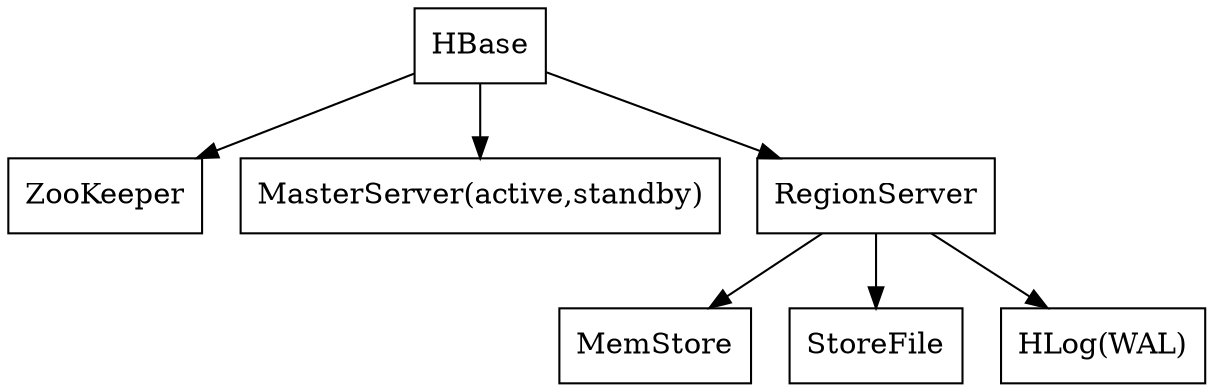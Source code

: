 digraph hbase {
    rankdir = TD;
    Node [shape = r];
    HBase -> ZooKeeper;
    HBase -> "MasterServer(active,standby)";
    HBase -> RegionServer
    RegionServer -> MemStore;
    RegionServer -> StoreFile;
    RegionServer -> "HLog(WAL)";



}